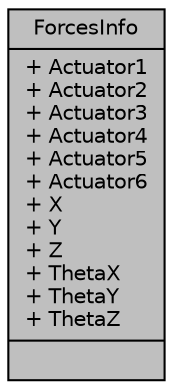 digraph "ForcesInfo"
{
  edge [fontname="Helvetica",fontsize="10",labelfontname="Helvetica",labelfontsize="10"];
  node [fontname="Helvetica",fontsize="10",shape=record];
  Node1 [label="{ForcesInfo\n|+ Actuator1\l+ Actuator2\l+ Actuator3\l+ Actuator4\l+ Actuator5\l+ Actuator6\l+ X\l+ Y\l+ Z\l+ ThetaX\l+ ThetaY\l+ ThetaZ\l|}",height=0.2,width=0.4,color="black", fillcolor="grey75", style="filled", fontcolor="black"];
}

